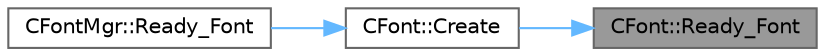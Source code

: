 digraph "CFont::Ready_Font"
{
 // LATEX_PDF_SIZE
  bgcolor="transparent";
  edge [fontname=Helvetica,fontsize=10,labelfontname=Helvetica,labelfontsize=10];
  node [fontname=Helvetica,fontsize=10,shape=box,height=0.2,width=0.4];
  rankdir="RL";
  Node1 [id="Node000001",label="CFont::Ready_Font",height=0.2,width=0.4,color="gray40", fillcolor="grey60", style="filled", fontcolor="black",tooltip=" "];
  Node1 -> Node2 [id="edge1_Node000001_Node000002",dir="back",color="steelblue1",style="solid",tooltip=" "];
  Node2 [id="Node000002",label="CFont::Create",height=0.2,width=0.4,color="grey40", fillcolor="white", style="filled",URL="$class_c_font.html#a4e5b6118e07edf22bc59f5d12a129dbf",tooltip=" "];
  Node2 -> Node3 [id="edge2_Node000002_Node000003",dir="back",color="steelblue1",style="solid",tooltip=" "];
  Node3 [id="Node000003",label="CFontMgr::Ready_Font",height=0.2,width=0.4,color="grey40", fillcolor="white", style="filled",URL="$class_c_font_mgr.html#af0ec6f3fe5cfa4b3122d5853fcf4463e",tooltip=" "];
}
